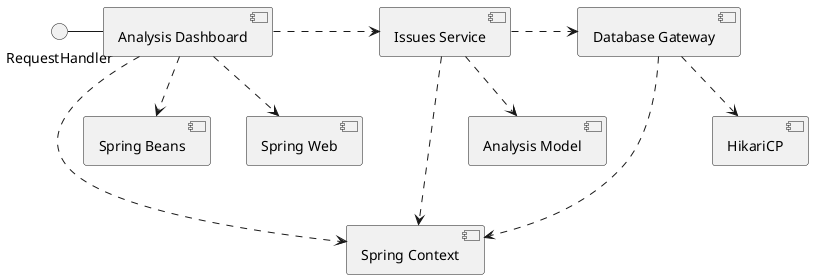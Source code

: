 @startuml

skinparam componentStyle uml2

RequestHandler - [Analysis Dashboard]
[Analysis Dashboard] -..> [Spring Context]
[Analysis Dashboard] ..> [Spring Beans]
[Analysis Dashboard] ..> [Spring Web]

[Analysis Dashboard] .> [Issues Service]
[Issues Service] -..> [Spring Context]
[Issues Service] ..> [Analysis Model]

[Issues Service] .> [Database Gateway]
[Database Gateway]..> [HikariCP]
[Database Gateway] -..> [Spring Context]

@enduml